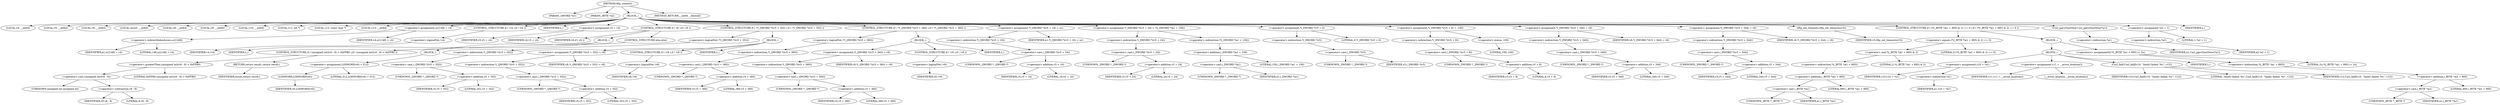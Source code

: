 digraph tftp_connect {  
"1000111" [label = "(METHOD,tftp_connect)" ]
"1000112" [label = "(PARAM,_QWORD *a1)" ]
"1000113" [label = "(PARAM,_BYTE *a2)" ]
"1000114" [label = "(BLOCK,,)" ]
"1000115" [label = "(LOCAL,v4: __int64)" ]
"1000116" [label = "(LOCAL,v5: __int64)" ]
"1000117" [label = "(LOCAL,v6: __int64)" ]
"1000118" [label = "(LOCAL,result: __int64)" ]
"1000119" [label = "(LOCAL,v8: __int64)" ]
"1000120" [label = "(LOCAL,v9: __int64)" ]
"1000121" [label = "(LOCAL,v10: __int64)" ]
"1000122" [label = "(LOCAL,v11: int *)" ]
"1000123" [label = "(LOCAL,v12: const char *)" ]
"1000124" [label = "(LOCAL,v13: __int64)" ]
"1000125" [label = "(<operator>.assignment,a1[148] = v4)" ]
"1000126" [label = "(<operator>.indirectIndexAccess,a1[148])" ]
"1000127" [label = "(IDENTIFIER,a1,a1[148] = v4)" ]
"1000128" [label = "(LITERAL,148,a1[148] = v4)" ]
"1000129" [label = "(IDENTIFIER,v4,a1[148] = v4)" ]
"1000130" [label = "(CONTROL_STRUCTURE,if ( !v4 ),if ( !v4 ))" ]
"1000131" [label = "(<operator>.logicalNot,!v4)" ]
"1000132" [label = "(IDENTIFIER,v4,!v4)" ]
"1000133" [label = "(IDENTIFIER,L,)" ]
"1000134" [label = "(<operator>.assignment,v5 = v4)" ]
"1000135" [label = "(IDENTIFIER,v5,v5 = v4)" ]
"1000136" [label = "(IDENTIFIER,v4,v5 = v4)" ]
"1000137" [label = "(CONTROL_STRUCTURE,if ( v6 ),if ( v6 ))" ]
"1000138" [label = "(IDENTIFIER,v6,if ( v6 ))" ]
"1000139" [label = "(BLOCK,,)" ]
"1000140" [label = "(IDENTIFIER,L,)" ]
"1000141" [label = "(CONTROL_STRUCTURE,if ( (unsigned int)(v6 - 8) > 0xFFB0 ),if ( (unsigned int)(v6 - 8) > 0xFFB0 ))" ]
"1000142" [label = "(<operator>.greaterThan,(unsigned int)(v6 - 8) > 0xFFB0)" ]
"1000143" [label = "(<operator>.cast,(unsigned int)(v6 - 8))" ]
"1000144" [label = "(UNKNOWN,unsigned int,unsigned int)" ]
"1000145" [label = "(<operator>.subtraction,v6 - 8)" ]
"1000146" [label = "(IDENTIFIER,v6,v6 - 8)" ]
"1000147" [label = "(LITERAL,8,v6 - 8)" ]
"1000148" [label = "(LITERAL,0xFFB0,(unsigned int)(v6 - 8) > 0xFFB0)" ]
"1000149" [label = "(RETURN,return result;,return result;)" ]
"1000150" [label = "(IDENTIFIER,result,return result;)" ]
"1000151" [label = "(CONTROL_STRUCTURE,else,else)" ]
"1000152" [label = "(BLOCK,,)" ]
"1000153" [label = "(<operator>.assignment,LODWORD(v6) = 512)" ]
"1000154" [label = "(LODWORD,LODWORD(v6))" ]
"1000155" [label = "(IDENTIFIER,v6,LODWORD(v6))" ]
"1000156" [label = "(LITERAL,512,LODWORD(v6) = 512)" ]
"1000157" [label = "(CONTROL_STRUCTURE,if ( !*(_QWORD *)(v5 + 352) ),if ( !*(_QWORD *)(v5 + 352) ))" ]
"1000158" [label = "(<operator>.logicalNot,!*(_QWORD *)(v5 + 352))" ]
"1000159" [label = "(<operator>.indirection,*(_QWORD *)(v5 + 352))" ]
"1000160" [label = "(<operator>.cast,(_QWORD *)(v5 + 352))" ]
"1000161" [label = "(UNKNOWN,_QWORD *,_QWORD *)" ]
"1000162" [label = "(<operator>.addition,v5 + 352)" ]
"1000163" [label = "(IDENTIFIER,v5,v5 + 352)" ]
"1000164" [label = "(LITERAL,352,v5 + 352)" ]
"1000165" [label = "(BLOCK,,)" ]
"1000166" [label = "(<operator>.assignment,*(_QWORD *)(v5 + 352) = v8)" ]
"1000167" [label = "(<operator>.indirection,*(_QWORD *)(v5 + 352))" ]
"1000168" [label = "(<operator>.cast,(_QWORD *)(v5 + 352))" ]
"1000169" [label = "(UNKNOWN,_QWORD *,_QWORD *)" ]
"1000170" [label = "(<operator>.addition,v5 + 352)" ]
"1000171" [label = "(IDENTIFIER,v5,v5 + 352)" ]
"1000172" [label = "(LITERAL,352,v5 + 352)" ]
"1000173" [label = "(IDENTIFIER,v8,*(_QWORD *)(v5 + 352) = v8)" ]
"1000174" [label = "(CONTROL_STRUCTURE,if ( !v8 ),if ( !v8 ))" ]
"1000175" [label = "(<operator>.logicalNot,!v8)" ]
"1000176" [label = "(IDENTIFIER,v8,!v8)" ]
"1000177" [label = "(IDENTIFIER,L,)" ]
"1000178" [label = "(CONTROL_STRUCTURE,if ( !*(_QWORD *)(v5 + 360) ),if ( !*(_QWORD *)(v5 + 360) ))" ]
"1000179" [label = "(<operator>.logicalNot,!*(_QWORD *)(v5 + 360))" ]
"1000180" [label = "(<operator>.indirection,*(_QWORD *)(v5 + 360))" ]
"1000181" [label = "(<operator>.cast,(_QWORD *)(v5 + 360))" ]
"1000182" [label = "(UNKNOWN,_QWORD *,_QWORD *)" ]
"1000183" [label = "(<operator>.addition,v5 + 360)" ]
"1000184" [label = "(IDENTIFIER,v5,v5 + 360)" ]
"1000185" [label = "(LITERAL,360,v5 + 360)" ]
"1000186" [label = "(BLOCK,,)" ]
"1000187" [label = "(<operator>.assignment,*(_QWORD *)(v5 + 360) = v9)" ]
"1000188" [label = "(<operator>.indirection,*(_QWORD *)(v5 + 360))" ]
"1000189" [label = "(<operator>.cast,(_QWORD *)(v5 + 360))" ]
"1000190" [label = "(UNKNOWN,_QWORD *,_QWORD *)" ]
"1000191" [label = "(<operator>.addition,v5 + 360)" ]
"1000192" [label = "(IDENTIFIER,v5,v5 + 360)" ]
"1000193" [label = "(LITERAL,360,v5 + 360)" ]
"1000194" [label = "(IDENTIFIER,v9,*(_QWORD *)(v5 + 360) = v9)" ]
"1000195" [label = "(CONTROL_STRUCTURE,if ( !v9 ),if ( !v9 ))" ]
"1000196" [label = "(<operator>.logicalNot,!v9)" ]
"1000197" [label = "(IDENTIFIER,v9,!v9)" ]
"1000198" [label = "(IDENTIFIER,L,)" ]
"1000199" [label = "(<operator>.assignment,*(_QWORD *)(v5 + 16) = a1)" ]
"1000200" [label = "(<operator>.indirection,*(_QWORD *)(v5 + 16))" ]
"1000201" [label = "(<operator>.cast,(_QWORD *)(v5 + 16))" ]
"1000202" [label = "(UNKNOWN,_QWORD *,_QWORD *)" ]
"1000203" [label = "(<operator>.addition,v5 + 16)" ]
"1000204" [label = "(IDENTIFIER,v5,v5 + 16)" ]
"1000205" [label = "(LITERAL,16,v5 + 16)" ]
"1000206" [label = "(IDENTIFIER,a1,*(_QWORD *)(v5 + 16) = a1)" ]
"1000207" [label = "(<operator>.assignment,*(_DWORD *)(v5 + 24) = *((_DWORD *)a1 + 156))" ]
"1000208" [label = "(<operator>.indirection,*(_DWORD *)(v5 + 24))" ]
"1000209" [label = "(<operator>.cast,(_DWORD *)(v5 + 24))" ]
"1000210" [label = "(UNKNOWN,_DWORD *,_DWORD *)" ]
"1000211" [label = "(<operator>.addition,v5 + 24)" ]
"1000212" [label = "(IDENTIFIER,v5,v5 + 24)" ]
"1000213" [label = "(LITERAL,24,v5 + 24)" ]
"1000214" [label = "(<operator>.indirection,*((_DWORD *)a1 + 156))" ]
"1000215" [label = "(<operator>.addition,(_DWORD *)a1 + 156)" ]
"1000216" [label = "(<operator>.cast,(_DWORD *)a1)" ]
"1000217" [label = "(UNKNOWN,_DWORD *,_DWORD *)" ]
"1000218" [label = "(IDENTIFIER,a1,(_DWORD *)a1)" ]
"1000219" [label = "(LITERAL,156,(_DWORD *)a1 + 156)" ]
"1000220" [label = "(<operator>.assignment,*(_DWORD *)v5 = 0)" ]
"1000221" [label = "(<operator>.indirection,*(_DWORD *)v5)" ]
"1000222" [label = "(<operator>.cast,(_DWORD *)v5)" ]
"1000223" [label = "(UNKNOWN,_DWORD *,_DWORD *)" ]
"1000224" [label = "(IDENTIFIER,v5,(_DWORD *)v5)" ]
"1000225" [label = "(LITERAL,0,*(_DWORD *)v5 = 0)" ]
"1000226" [label = "(<operator>.assignment,*(_DWORD *)(v5 + 8) = -100)" ]
"1000227" [label = "(<operator>.indirection,*(_DWORD *)(v5 + 8))" ]
"1000228" [label = "(<operator>.cast,(_DWORD *)(v5 + 8))" ]
"1000229" [label = "(UNKNOWN,_DWORD *,_DWORD *)" ]
"1000230" [label = "(<operator>.addition,v5 + 8)" ]
"1000231" [label = "(IDENTIFIER,v5,v5 + 8)" ]
"1000232" [label = "(LITERAL,8,v5 + 8)" ]
"1000233" [label = "(<operator>.minus,-100)" ]
"1000234" [label = "(LITERAL,100,-100)" ]
"1000235" [label = "(<operator>.assignment,*(_DWORD *)(v5 + 340) = v6)" ]
"1000236" [label = "(<operator>.indirection,*(_DWORD *)(v5 + 340))" ]
"1000237" [label = "(<operator>.cast,(_DWORD *)(v5 + 340))" ]
"1000238" [label = "(UNKNOWN,_DWORD *,_DWORD *)" ]
"1000239" [label = "(<operator>.addition,v5 + 340)" ]
"1000240" [label = "(IDENTIFIER,v5,v5 + 340)" ]
"1000241" [label = "(LITERAL,340,v5 + 340)" ]
"1000242" [label = "(IDENTIFIER,v6,*(_DWORD *)(v5 + 340) = v6)" ]
"1000243" [label = "(<operator>.assignment,*(_DWORD *)(v5 + 344) = v6)" ]
"1000244" [label = "(<operator>.indirection,*(_DWORD *)(v5 + 344))" ]
"1000245" [label = "(<operator>.cast,(_DWORD *)(v5 + 344))" ]
"1000246" [label = "(UNKNOWN,_DWORD *,_DWORD *)" ]
"1000247" [label = "(<operator>.addition,v5 + 344)" ]
"1000248" [label = "(IDENTIFIER,v5,v5 + 344)" ]
"1000249" [label = "(LITERAL,344,v5 + 344)" ]
"1000250" [label = "(IDENTIFIER,v6,*(_DWORD *)(v5 + 344) = v6)" ]
"1000251" [label = "(tftp_set_timeouts,tftp_set_timeouts(v5))" ]
"1000252" [label = "(IDENTIFIER,v5,tftp_set_timeouts(v5))" ]
"1000253" [label = "(CONTROL_STRUCTURE,if ( (*((_BYTE *)a1 + 895) & 2) == 0 ),if ( (*((_BYTE *)a1 + 895) & 2) == 0 ))" ]
"1000254" [label = "(<operator>.equals,(*((_BYTE *)a1 + 895) & 2) == 0)" ]
"1000255" [label = "(<operator>.and,*((_BYTE *)a1 + 895) & 2)" ]
"1000256" [label = "(<operator>.indirection,*((_BYTE *)a1 + 895))" ]
"1000257" [label = "(<operator>.addition,(_BYTE *)a1 + 895)" ]
"1000258" [label = "(<operator>.cast,(_BYTE *)a1)" ]
"1000259" [label = "(UNKNOWN,_BYTE *,_BYTE *)" ]
"1000260" [label = "(IDENTIFIER,a1,(_BYTE *)a1)" ]
"1000261" [label = "(LITERAL,895,(_BYTE *)a1 + 895)" ]
"1000262" [label = "(LITERAL,2,*((_BYTE *)a1 + 895) & 2)" ]
"1000263" [label = "(LITERAL,0,(*((_BYTE *)a1 + 895) & 2) == 0)" ]
"1000264" [label = "(BLOCK,,)" ]
"1000265" [label = "(BLOCK,,)" ]
"1000266" [label = "(<operator>.assignment,v10 = *a1)" ]
"1000267" [label = "(IDENTIFIER,v10,v10 = *a1)" ]
"1000268" [label = "(<operator>.indirection,*a1)" ]
"1000269" [label = "(IDENTIFIER,a1,v10 = *a1)" ]
"1000270" [label = "(<operator>.assignment,v11 = __errno_location())" ]
"1000271" [label = "(IDENTIFIER,v11,v11 = __errno_location())" ]
"1000272" [label = "(__errno_location,__errno_location())" ]
"1000273" [label = "(Curl_failf,Curl_failf(v10, \"bind() failed; %s\", v12))" ]
"1000274" [label = "(IDENTIFIER,v10,Curl_failf(v10, \"bind() failed; %s\", v12))" ]
"1000275" [label = "(LITERAL,\"bind() failed; %s\",Curl_failf(v10, \"bind() failed; %s\", v12))" ]
"1000276" [label = "(IDENTIFIER,v12,Curl_failf(v10, \"bind() failed; %s\", v12))" ]
"1000277" [label = "(IDENTIFIER,L,)" ]
"1000278" [label = "(<operators>.assignmentOr,*((_BYTE *)a1 + 895) |= 2u)" ]
"1000279" [label = "(<operator>.indirection,*((_BYTE *)a1 + 895))" ]
"1000280" [label = "(<operator>.addition,(_BYTE *)a1 + 895)" ]
"1000281" [label = "(<operator>.cast,(_BYTE *)a1)" ]
"1000282" [label = "(UNKNOWN,_BYTE *,_BYTE *)" ]
"1000283" [label = "(IDENTIFIER,a1,(_BYTE *)a1)" ]
"1000284" [label = "(LITERAL,895,(_BYTE *)a1 + 895)" ]
"1000285" [label = "(LITERAL,2u,*((_BYTE *)a1 + 895) |= 2u)" ]
"1000286" [label = "(Curl_pgrsStartNow,Curl_pgrsStartNow(*a1))" ]
"1000287" [label = "(<operator>.indirection,*a1)" ]
"1000288" [label = "(IDENTIFIER,a1,Curl_pgrsStartNow(*a1))" ]
"1000289" [label = "(<operator>.assignment,*a2 = 1)" ]
"1000290" [label = "(<operator>.indirection,*a2)" ]
"1000291" [label = "(IDENTIFIER,a2,*a2 = 1)" ]
"1000292" [label = "(LITERAL,1,*a2 = 1)" ]
"1000293" [label = "(IDENTIFIER,L,)" ]
"1000294" [label = "(METHOD_RETURN,__int64 __fastcall)" ]
  "1000111" -> "1000112" 
  "1000111" -> "1000113" 
  "1000111" -> "1000114" 
  "1000111" -> "1000294" 
  "1000114" -> "1000115" 
  "1000114" -> "1000116" 
  "1000114" -> "1000117" 
  "1000114" -> "1000118" 
  "1000114" -> "1000119" 
  "1000114" -> "1000120" 
  "1000114" -> "1000121" 
  "1000114" -> "1000122" 
  "1000114" -> "1000123" 
  "1000114" -> "1000124" 
  "1000114" -> "1000125" 
  "1000114" -> "1000130" 
  "1000114" -> "1000133" 
  "1000114" -> "1000134" 
  "1000114" -> "1000137" 
  "1000114" -> "1000157" 
  "1000114" -> "1000178" 
  "1000114" -> "1000199" 
  "1000114" -> "1000207" 
  "1000114" -> "1000220" 
  "1000114" -> "1000226" 
  "1000114" -> "1000235" 
  "1000114" -> "1000243" 
  "1000114" -> "1000251" 
  "1000114" -> "1000253" 
  "1000114" -> "1000286" 
  "1000114" -> "1000289" 
  "1000114" -> "1000293" 
  "1000125" -> "1000126" 
  "1000125" -> "1000129" 
  "1000126" -> "1000127" 
  "1000126" -> "1000128" 
  "1000130" -> "1000131" 
  "1000131" -> "1000132" 
  "1000134" -> "1000135" 
  "1000134" -> "1000136" 
  "1000137" -> "1000138" 
  "1000137" -> "1000139" 
  "1000137" -> "1000151" 
  "1000139" -> "1000140" 
  "1000139" -> "1000141" 
  "1000141" -> "1000142" 
  "1000141" -> "1000149" 
  "1000142" -> "1000143" 
  "1000142" -> "1000148" 
  "1000143" -> "1000144" 
  "1000143" -> "1000145" 
  "1000145" -> "1000146" 
  "1000145" -> "1000147" 
  "1000149" -> "1000150" 
  "1000151" -> "1000152" 
  "1000152" -> "1000153" 
  "1000153" -> "1000154" 
  "1000153" -> "1000156" 
  "1000154" -> "1000155" 
  "1000157" -> "1000158" 
  "1000157" -> "1000165" 
  "1000158" -> "1000159" 
  "1000159" -> "1000160" 
  "1000160" -> "1000161" 
  "1000160" -> "1000162" 
  "1000162" -> "1000163" 
  "1000162" -> "1000164" 
  "1000165" -> "1000166" 
  "1000165" -> "1000174" 
  "1000165" -> "1000177" 
  "1000166" -> "1000167" 
  "1000166" -> "1000173" 
  "1000167" -> "1000168" 
  "1000168" -> "1000169" 
  "1000168" -> "1000170" 
  "1000170" -> "1000171" 
  "1000170" -> "1000172" 
  "1000174" -> "1000175" 
  "1000175" -> "1000176" 
  "1000178" -> "1000179" 
  "1000178" -> "1000186" 
  "1000179" -> "1000180" 
  "1000180" -> "1000181" 
  "1000181" -> "1000182" 
  "1000181" -> "1000183" 
  "1000183" -> "1000184" 
  "1000183" -> "1000185" 
  "1000186" -> "1000187" 
  "1000186" -> "1000195" 
  "1000186" -> "1000198" 
  "1000187" -> "1000188" 
  "1000187" -> "1000194" 
  "1000188" -> "1000189" 
  "1000189" -> "1000190" 
  "1000189" -> "1000191" 
  "1000191" -> "1000192" 
  "1000191" -> "1000193" 
  "1000195" -> "1000196" 
  "1000196" -> "1000197" 
  "1000199" -> "1000200" 
  "1000199" -> "1000206" 
  "1000200" -> "1000201" 
  "1000201" -> "1000202" 
  "1000201" -> "1000203" 
  "1000203" -> "1000204" 
  "1000203" -> "1000205" 
  "1000207" -> "1000208" 
  "1000207" -> "1000214" 
  "1000208" -> "1000209" 
  "1000209" -> "1000210" 
  "1000209" -> "1000211" 
  "1000211" -> "1000212" 
  "1000211" -> "1000213" 
  "1000214" -> "1000215" 
  "1000215" -> "1000216" 
  "1000215" -> "1000219" 
  "1000216" -> "1000217" 
  "1000216" -> "1000218" 
  "1000220" -> "1000221" 
  "1000220" -> "1000225" 
  "1000221" -> "1000222" 
  "1000222" -> "1000223" 
  "1000222" -> "1000224" 
  "1000226" -> "1000227" 
  "1000226" -> "1000233" 
  "1000227" -> "1000228" 
  "1000228" -> "1000229" 
  "1000228" -> "1000230" 
  "1000230" -> "1000231" 
  "1000230" -> "1000232" 
  "1000233" -> "1000234" 
  "1000235" -> "1000236" 
  "1000235" -> "1000242" 
  "1000236" -> "1000237" 
  "1000237" -> "1000238" 
  "1000237" -> "1000239" 
  "1000239" -> "1000240" 
  "1000239" -> "1000241" 
  "1000243" -> "1000244" 
  "1000243" -> "1000250" 
  "1000244" -> "1000245" 
  "1000245" -> "1000246" 
  "1000245" -> "1000247" 
  "1000247" -> "1000248" 
  "1000247" -> "1000249" 
  "1000251" -> "1000252" 
  "1000253" -> "1000254" 
  "1000253" -> "1000264" 
  "1000254" -> "1000255" 
  "1000254" -> "1000263" 
  "1000255" -> "1000256" 
  "1000255" -> "1000262" 
  "1000256" -> "1000257" 
  "1000257" -> "1000258" 
  "1000257" -> "1000261" 
  "1000258" -> "1000259" 
  "1000258" -> "1000260" 
  "1000264" -> "1000265" 
  "1000264" -> "1000278" 
  "1000265" -> "1000266" 
  "1000265" -> "1000270" 
  "1000265" -> "1000273" 
  "1000265" -> "1000277" 
  "1000266" -> "1000267" 
  "1000266" -> "1000268" 
  "1000268" -> "1000269" 
  "1000270" -> "1000271" 
  "1000270" -> "1000272" 
  "1000273" -> "1000274" 
  "1000273" -> "1000275" 
  "1000273" -> "1000276" 
  "1000278" -> "1000279" 
  "1000278" -> "1000285" 
  "1000279" -> "1000280" 
  "1000280" -> "1000281" 
  "1000280" -> "1000284" 
  "1000281" -> "1000282" 
  "1000281" -> "1000283" 
  "1000286" -> "1000287" 
  "1000287" -> "1000288" 
  "1000289" -> "1000290" 
  "1000289" -> "1000292" 
  "1000290" -> "1000291" 
}
